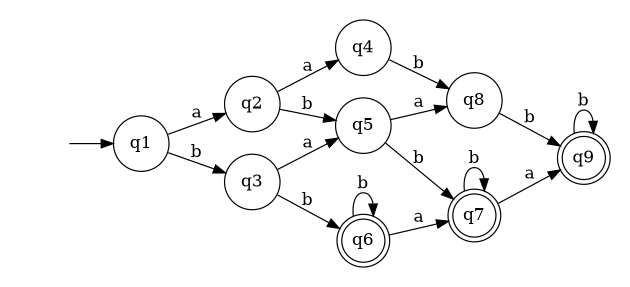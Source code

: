 digraph {
	rankdir=LR;
	margin=0.1;
	size=4;
	node [margin=0.1 shape=circle];
	q9,q7,q6[margin=0 shape=doublecircle];
	" "[color=white width=0];
	" " -> q1;
	q1 -> q2[label="a"];
	q1 -> q3[label="b"];
	q2 -> q4[label="a"];
	q2 -> q5[label="b"];
	q3 -> q5[label="a"];
	q3 -> q6[label="b"];
	q4 -> q8[label="b"];
	q5 -> q8[label="a"];
	q5 -> q7[label="b"];
	q6 -> q6[label="b"];
	q6 -> q7[label="a"];
	q7 -> q7[label="b"];
	q7 -> q9[label="a"];
	q8 -> q9[label="b"];
	q9 -> q9[label="b"];
}
